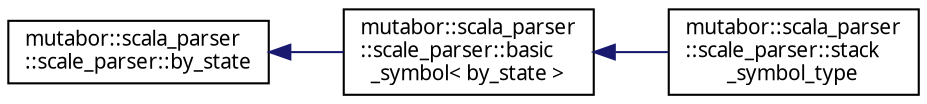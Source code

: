 digraph "Grafische Darstellung der Klassenhierarchie"
{
  edge [fontname="Sans",fontsize="10",labelfontname="Sans",labelfontsize="10"];
  node [fontname="Sans",fontsize="10",shape=record];
  rankdir="LR";
  Node0 [label="mutabor::scala_parser\l::scale_parser::by_state",height=0.2,width=0.4,color="black", fillcolor="white", style="filled",URL="$d5/d7d/structmutabor_1_1scala__parser_1_1scale__parser_1_1by__state.html",tooltip="Type access provider for state based symbols. "];
  Node0 -> Node1 [dir="back",color="midnightblue",fontsize="10",style="solid",fontname="Sans"];
  Node1 [label="mutabor::scala_parser\l::scale_parser::basic\l_symbol\< by_state \>",height=0.2,width=0.4,color="black", fillcolor="white", style="filled",URL="$d6/d67/structmutabor_1_1scala__parser_1_1scale__parser_1_1basic__symbol.html"];
  Node1 -> Node2 [dir="back",color="midnightblue",fontsize="10",style="solid",fontname="Sans"];
  Node2 [label="mutabor::scala_parser\l::scale_parser::stack\l_symbol_type",height=0.2,width=0.4,color="black", fillcolor="white", style="filled",URL="$dc/dff/structmutabor_1_1scala__parser_1_1scale__parser_1_1stack__symbol__type.html",tooltip="\"Internal\" symbol: element of the stack. "];
}
